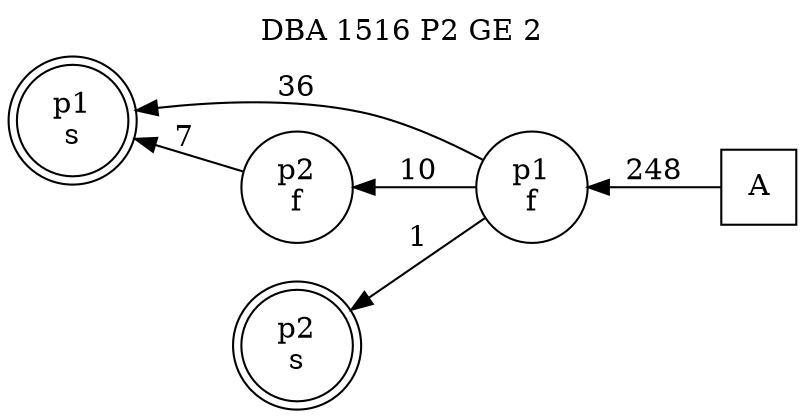digraph DBA_1516_P2_GE_2_GOOD {
labelloc="tl"
label= " DBA 1516 P2 GE 2 "
rankdir="RL";
graph [ size=" 10 , 10 !"]

"A" [shape="square" label="A"]
"p1_f" [shape="circle" label="p1
f"]
"p1_s" [shape="doublecircle" label="p1
s"]
"p2_f" [shape="circle" label="p2
f"]
"p2_s" [shape="doublecircle" label="p2
s"]
"A" -> "p1_f" [ label=248]
"p1_f" -> "p1_s" [ label=36]
"p1_f" -> "p2_f" [ label=10]
"p1_f" -> "p2_s" [ label=1]
"p2_f" -> "p1_s" [ label=7]
}
